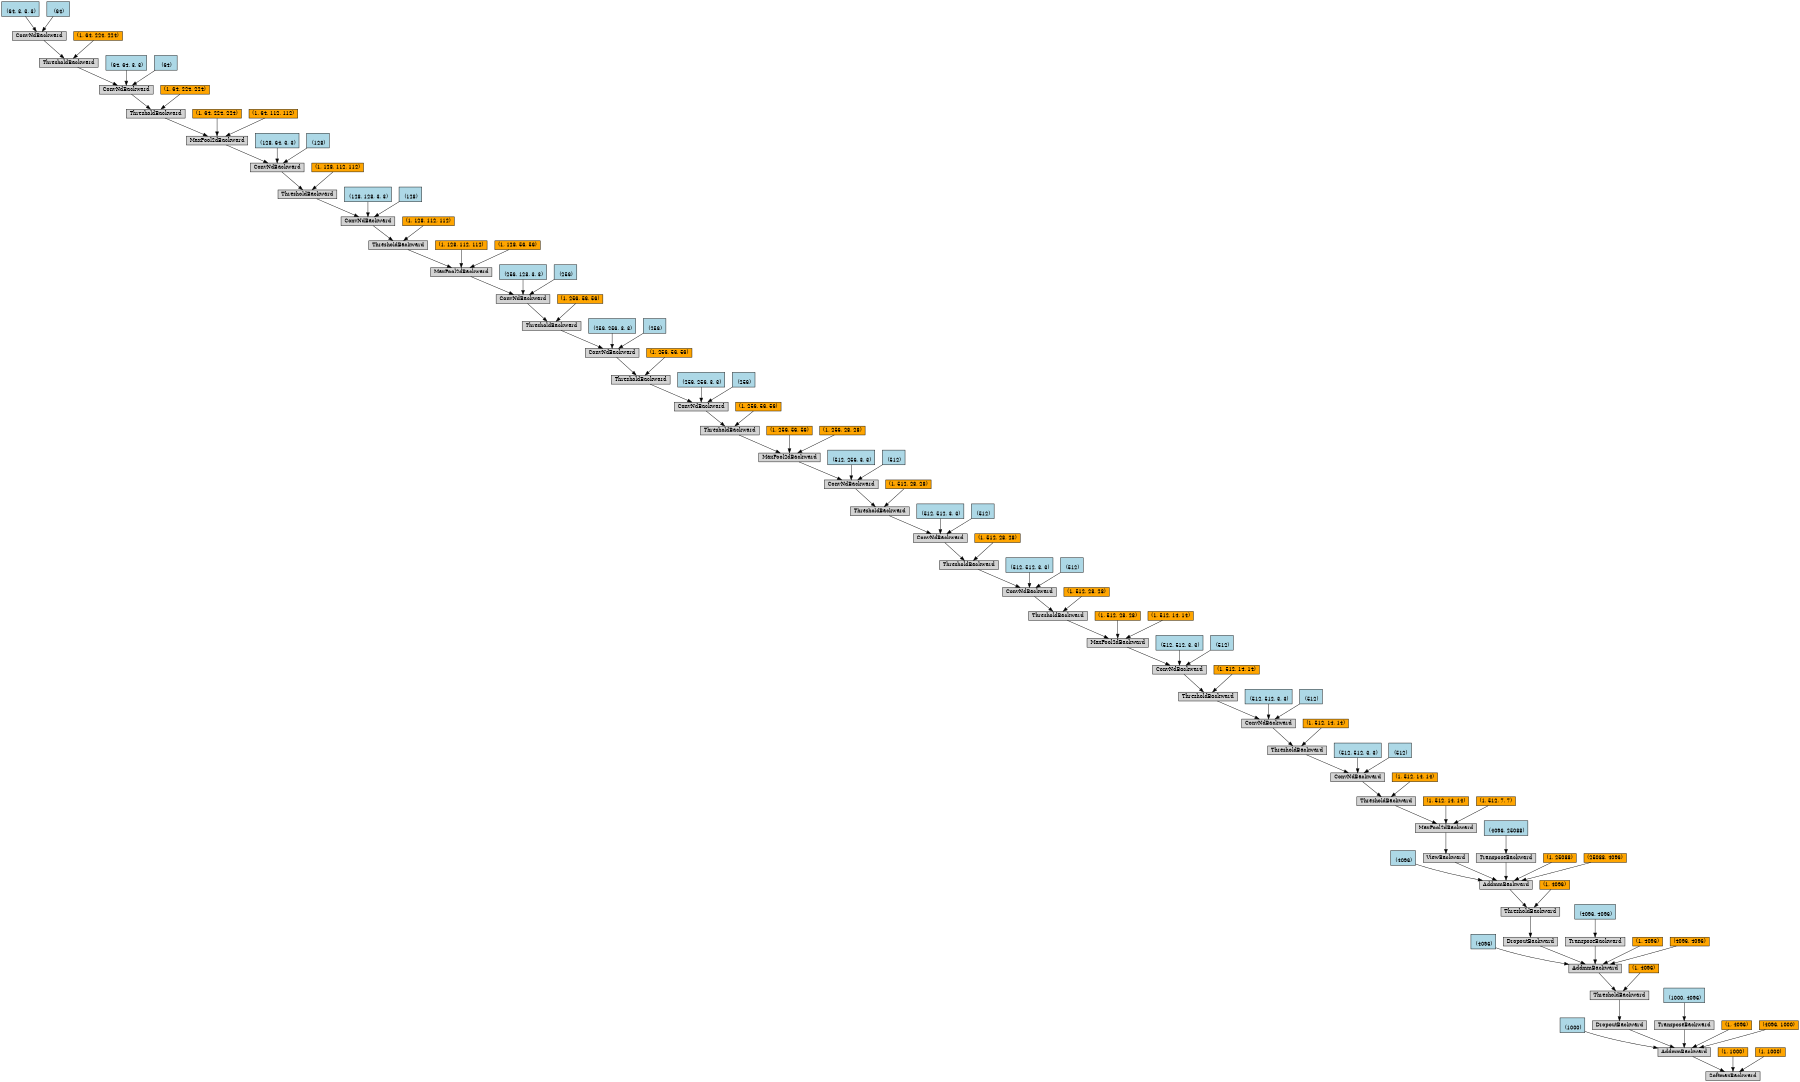 digraph {
	graph [size="12,12"]
	node [align=left fontsize=12 height=0.2 ranksep=0.1 shape=box style=filled]
	139792565734632 [label=SoftmaxBackward]
	139792565734384 -> 139792565734632
	139792565734384 [label=AddmmBackward]
	139792565764176 -> 139792565734384
	139792565764176 [label="
 (1000)" fillcolor=lightblue]
	139792565733888 -> 139792565734384
	139792565733888 [label=DropoutBackward]
	139792565733640 -> 139792565733888
	139792565733640 [label=ThresholdBackward]
	139792565733392 -> 139792565733640
	139792565733392 [label=AddmmBackward]
	139792565764304 -> 139792565733392
	139792565764304 [label="
 (4096)" fillcolor=lightblue]
	139792565732896 -> 139792565733392
	139792565732896 [label=DropoutBackward]
	139792565732648 -> 139792565732896
	139792565732648 [label=ThresholdBackward]
	139792565732400 -> 139792565732648
	139792565732400 [label=AddmmBackward]
	139792565764560 -> 139792565732400
	139792565764560 [label="
 (4096)" fillcolor=lightblue]
	139792565731904 -> 139792565732400
	139792565731904 [label=ViewBackward]
	139792565731656 -> 139792565731904
	139792565731656 [label=MaxPool2dBackward]
	139792565731408 -> 139792565731656
	139792565731408 [label=ThresholdBackward]
	139792565765008 -> 139792565731408
	139792565765008 [label=ConvNdBackward]
	139792565665496 -> 139792565765008
	139792565665496 [label=ThresholdBackward]
	139792565765328 -> 139792565665496
	139792565765328 [label=ConvNdBackward]
	139792565665248 -> 139792565765328
	139792565665248 [label=ThresholdBackward]
	139792565765648 -> 139792565665248
	139792565765648 [label=ConvNdBackward]
	139792565665000 -> 139792565765648
	139792565665000 [label=MaxPool2dBackward]
	139792565664752 -> 139792565665000
	139792565664752 [label=ThresholdBackward]
	139792565766032 -> 139792565664752
	139792565766032 [label=ConvNdBackward]
	139792565664504 -> 139792565766032
	139792565664504 [label=ThresholdBackward]
	139792565766352 -> 139792565664504
	139792565766352 [label=ConvNdBackward]
	139792565664256 -> 139792565766352
	139792565664256 [label=ThresholdBackward]
	139792565766672 -> 139792565664256
	139792565766672 [label=ConvNdBackward]
	139792565664008 -> 139792565766672
	139792565664008 [label=MaxPool2dBackward]
	139792565663760 -> 139792565664008
	139792565663760 [label=ThresholdBackward]
	139792565767056 -> 139792565663760
	139792565767056 [label=ConvNdBackward]
	139792565663512 -> 139792565767056
	139792565663512 [label=ThresholdBackward]
	139792565767376 -> 139792565663512
	139792565767376 [label=ConvNdBackward]
	139792565663264 -> 139792565767376
	139792565663264 [label=ThresholdBackward]
	139792565767696 -> 139792565663264
	139792565767696 [label=ConvNdBackward]
	139792565663016 -> 139792565767696
	139792565663016 [label=MaxPool2dBackward]
	139792565662768 -> 139792565663016
	139792565662768 [label=ThresholdBackward]
	139792565768080 -> 139792565662768
	139792565768080 [label=ConvNdBackward]
	139792565662520 -> 139792565768080
	139792565662520 [label=ThresholdBackward]
	139792565768464 -> 139792565662520
	139792565768464 [label=ConvNdBackward]
	139792565662272 -> 139792565768464
	139792565662272 [label=MaxPool2dBackward]
	139792565662024 -> 139792565662272
	139792565662024 [label=ThresholdBackward]
	139792565768848 -> 139792565662024
	139792565768848 [label=ConvNdBackward]
	139792565661776 -> 139792565768848
	139792565661776 [label=ThresholdBackward]
	139792565769168 -> 139792565661776
	139792565769168 [label=ConvNdBackward]
	139792565769296 -> 139792565769168
	139792565769296 [label="
 (64, 3, 3, 3)" fillcolor=lightblue]
	139792565769232 -> 139792565769168
	139792565769232 [label="
 (64)" fillcolor=lightblue]
	139792565748080 -> 139792565661776
	139792565748080 [label="(1, 64, 224, 224)" fillcolor=orange]
	139792565768976 -> 139792565768848
	139792565768976 [label="
 (64, 64, 3, 3)" fillcolor=lightblue]
	139792565768912 -> 139792565768848
	139792565768912 [label="
 (64)" fillcolor=lightblue]
	139792565748368 -> 139792565662024
	139792565748368 [label="(1, 64, 224, 224)" fillcolor=orange]
	139792565748512 -> 139792565662272
	139792565748512 [label="(1, 64, 224, 224)" fillcolor=orange]
	139792565748584 -> 139792565662272
	139792565748584 [label="(1, 64, 112, 112)" fillcolor=orange]
	139792565768592 -> 139792565768464
	139792565768592 [label="
 (128, 64, 3, 3)" fillcolor=lightblue]
	139792565768528 -> 139792565768464
	139792565768528 [label="
 (128)" fillcolor=lightblue]
	139792565748944 -> 139792565662520
	139792565748944 [label="(1, 128, 112, 112)" fillcolor=orange]
	139792565768144 -> 139792565768080
	139792565768144 [label="
 (128, 128, 3, 3)" fillcolor=lightblue]
	139792565768272 -> 139792565768080
	139792565768272 [label="
 (128)" fillcolor=lightblue]
	139792565749232 -> 139792565662768
	139792565749232 [label="(1, 128, 112, 112)" fillcolor=orange]
	139792565749376 -> 139792565663016
	139792565749376 [label="(1, 128, 112, 112)" fillcolor=orange]
	139792565749448 -> 139792565663016
	139792565749448 [label="(1, 128, 56, 56)" fillcolor=orange]
	139792565767824 -> 139792565767696
	139792565767824 [label="
 (256, 128, 3, 3)" fillcolor=lightblue]
	139792565767760 -> 139792565767696
	139792565767760 [label="
 (256)" fillcolor=lightblue]
	139792565749808 -> 139792565663264
	139792565749808 [label="(1, 256, 56, 56)" fillcolor=orange]
	139792565767504 -> 139792565767376
	139792565767504 [label="
 (256, 256, 3, 3)" fillcolor=lightblue]
	139792565767440 -> 139792565767376
	139792565767440 [label="
 (256)" fillcolor=lightblue]
	139792565750096 -> 139792565663512
	139792565750096 [label="(1, 256, 56, 56)" fillcolor=orange]
	139792565767184 -> 139792565767056
	139792565767184 [label="
 (256, 256, 3, 3)" fillcolor=lightblue]
	139792565767120 -> 139792565767056
	139792565767120 [label="
 (256)" fillcolor=lightblue]
	139792565750384 -> 139792565663760
	139792565750384 [label="(1, 256, 56, 56)" fillcolor=orange]
	139792565750528 -> 139792565664008
	139792565750528 [label="(1, 256, 56, 56)" fillcolor=orange]
	139792565750600 -> 139792565664008
	139792565750600 [label="(1, 256, 28, 28)" fillcolor=orange]
	139792565766800 -> 139792565766672
	139792565766800 [label="
 (512, 256, 3, 3)" fillcolor=lightblue]
	139792565766736 -> 139792565766672
	139792565766736 [label="
 (512)" fillcolor=lightblue]
	139792565750960 -> 139792565664256
	139792565750960 [label="(1, 512, 28, 28)" fillcolor=orange]
	139792565766480 -> 139792565766352
	139792565766480 [label="
 (512, 512, 3, 3)" fillcolor=lightblue]
	139792565766416 -> 139792565766352
	139792565766416 [label="
 (512)" fillcolor=lightblue]
	139792565751248 -> 139792565664504
	139792565751248 [label="(1, 512, 28, 28)" fillcolor=orange]
	139792565766160 -> 139792565766032
	139792565766160 [label="
 (512, 512, 3, 3)" fillcolor=lightblue]
	139792565766096 -> 139792565766032
	139792565766096 [label="
 (512)" fillcolor=lightblue]
	139792565751536 -> 139792565664752
	139792565751536 [label="(1, 512, 28, 28)" fillcolor=orange]
	139792565751680 -> 139792565665000
	139792565751680 [label="(1, 512, 28, 28)" fillcolor=orange]
	139792565751752 -> 139792565665000
	139792565751752 [label="(1, 512, 14, 14)" fillcolor=orange]
	139792565765776 -> 139792565765648
	139792565765776 [label="
 (512, 512, 3, 3)" fillcolor=lightblue]
	139792565765712 -> 139792565765648
	139792565765712 [label="
 (512)" fillcolor=lightblue]
	139792565776752 -> 139792565665248
	139792565776752 [label="(1, 512, 14, 14)" fillcolor=orange]
	139792565765456 -> 139792565765328
	139792565765456 [label="
 (512, 512, 3, 3)" fillcolor=lightblue]
	139792565765392 -> 139792565765328
	139792565765392 [label="
 (512)" fillcolor=lightblue]
	139792565777040 -> 139792565665496
	139792565777040 [label="(1, 512, 14, 14)" fillcolor=orange]
	139792565765136 -> 139792565765008
	139792565765136 [label="
 (512, 512, 3, 3)" fillcolor=lightblue]
	139792565765072 -> 139792565765008
	139792565765072 [label="
 (512)" fillcolor=lightblue]
	139792565777328 -> 139792565731408
	139792565777328 [label="(1, 512, 14, 14)" fillcolor=orange]
	139792565777472 -> 139792565731656
	139792565777472 [label="(1, 512, 14, 14)" fillcolor=orange]
	139792565777544 -> 139792565731656
	139792565777544 [label="(1, 512, 7, 7)" fillcolor=orange]
	139792565732152 -> 139792565732400
	139792565732152 [label=TransposeBackward]
	139792565764944 -> 139792565732152
	139792565764944 [label="
 (4096, 25088)" fillcolor=lightblue]
	139792565777904 -> 139792565732400
	139792565777904 [label="(1, 25088)" fillcolor=orange]
	139792565777976 -> 139792565732400
	139792565777976 [label="(25088, 4096)" fillcolor=orange]
	139792565778192 -> 139792565732648
	139792565778192 [label="(1, 4096)" fillcolor=orange]
	139792565733144 -> 139792565733392
	139792565733144 [label=TransposeBackward]
	139792565764688 -> 139792565733144
	139792565764688 [label="
 (4096, 4096)" fillcolor=lightblue]
	139792565778480 -> 139792565733392
	139792565778480 [label="(1, 4096)" fillcolor=orange]
	139792565778552 -> 139792565733392
	139792565778552 [label="(4096, 4096)" fillcolor=orange]
	139792565778768 -> 139792565733640
	139792565778768 [label="(1, 4096)" fillcolor=orange]
	139792565734136 -> 139792565734384
	139792565734136 [label=TransposeBackward]
	139792565764432 -> 139792565734136
	139792565764432 [label="
 (1000, 4096)" fillcolor=lightblue]
	139792565779056 -> 139792565734384
	139792565779056 [label="(1, 4096)" fillcolor=orange]
	139792565779128 -> 139792565734384
	139792565779128 [label="(4096, 1000)" fillcolor=orange]
	139792565779344 -> 139792565734632
	139792565779344 [label="(1, 1000)" fillcolor=orange]
	139792565779416 -> 139792565734632
	139792565779416 [label="(1, 1000)" fillcolor=orange]
}
